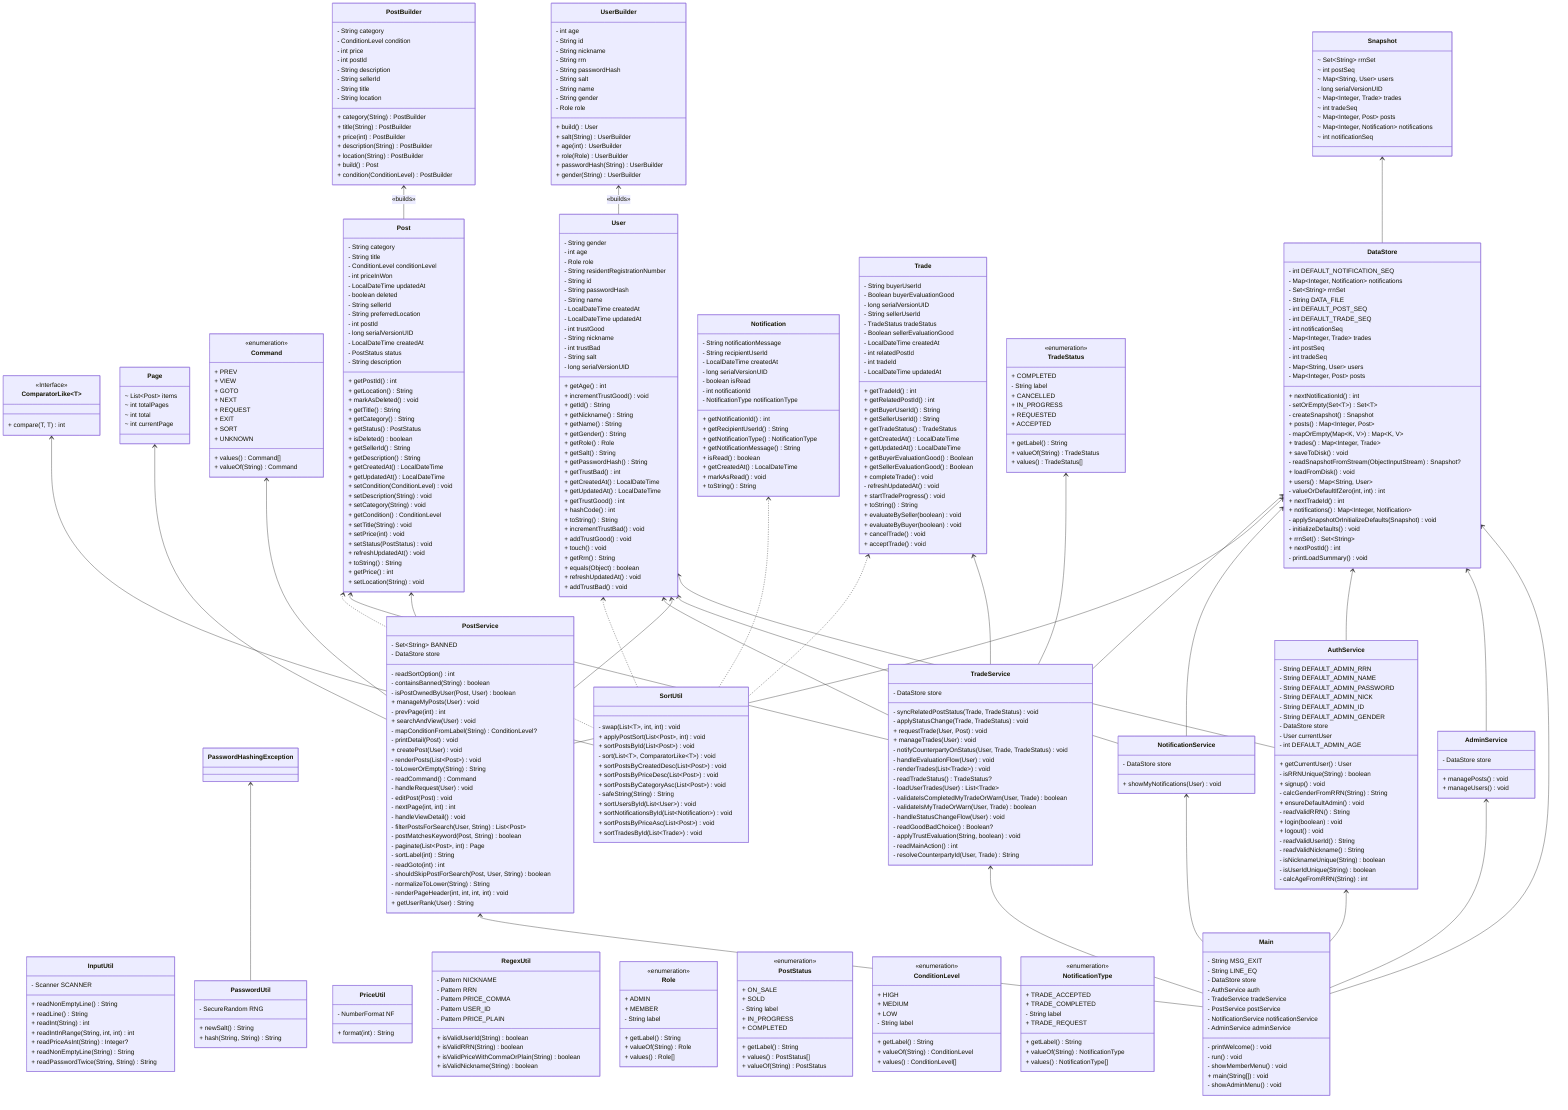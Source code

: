 classDiagram
    direction BT

%% ========== Utilities ==========
    class ComparatorLike~T~ {
        <<Interface>>
        + compare(T, T) int
    }

    class InputUtil {
        + readNonEmptyLine() String
        + readLine() String
        + readInt(String) int
        + readIntInRange(String, int, int) int
        + readPriceAsInt(String) Integer?
        + readNonEmptyLine(String) String
        + readPasswordTwice(String, String) String
        - Scanner SCANNER
    }

    class PasswordHashingException

    class PasswordUtil {
        + newSalt() String
        + hash(String, String) String
        - SecureRandom RNG
    }

    class PriceUtil {
        + format(int) String
        - NumberFormat NF
    }

    class RegexUtil {
        + isValidUserId(String) boolean
        + isValidRRN(String) boolean
        + isValidPriceWithCommaOrPlain(String) boolean
        + isValidNickname(String) boolean
        - Pattern NICKNAME
        - Pattern RRN
        - Pattern PRICE_COMMA
        - Pattern USER_ID
        - Pattern PRICE_PLAIN
    }

    class SortUtil {
        - swap(List~T~, int, int) void
        + applyPostSort(List~Post~, int) void
        + sortPostsById(List~Post~) void
        - sort(List~T~, ComparatorLike~T~) void
        + sortPostsByCreatedDesc(List~Post~) void
        + sortPostsByPriceDesc(List~Post~) void
        + sortPostsByCategoryAsc(List~Post~) void
        - safeString(String) String
        + sortUsersById(List~User~) void
        + sortNotificationsById(List~Notification~) void
        + sortPostsByPriceAsc(List~Post~) void
        + sortTradesById(List~Trade~) void
    }

%% utility relationships
    SortUtil --> ComparatorLike~T~
    PasswordUtil --> PasswordHashingException

%% ========== Services ==========
    class AdminService {
        + managePosts() void
        + manageUsers() void
        - DataStore store
    }

    class AuthService {
        + getCurrentUser() User
        - isRRNUnique(String) boolean
        + signup() void
        - calcGenderFromRRN(String) String
        + ensureDefaultAdmin() void
        - readValidRRN() String
        + login(boolean) void
        + logout() void
        - readValidUserId() String
        - readValidNickname() String
        - isNicknameUnique(String) boolean
        - isUserIdUnique(String) boolean
        - calcAgeFromRRN(String) int
        - String DEFAULT_ADMIN_RRN
        - String DEFAULT_ADMIN_NAME
        - String DEFAULT_ADMIN_PASSWORD
        - String DEFAULT_ADMIN_NICK
        - String DEFAULT_ADMIN_ID
        - String DEFAULT_ADMIN_GENDER
        - DataStore store
        - User currentUser
        - int DEFAULT_ADMIN_AGE
    }

    class NotificationService {
        + showMyNotifications(User) void
        - DataStore store
    }

    class Page {
        ~ List~Post~ items
        ~ int totalPages
        ~ int total
        ~ int currentPage
    }

    class PostService {
        - readSortOption() int
        - containsBanned(String) boolean
        - isPostOwnedByUser(Post, User) boolean
        + manageMyPosts(User) void
        - prevPage(int) int
        + searchAndView(User) void
        - mapConditionFromLabel(String) ConditionLevel?
        - printDetail(Post) void
        + createPost(User) void
        - renderPosts(List~Post~) void
        - toLowerOrEmpty(String) String
        - readCommand() Command
        - handleRequest(User) void
        - editPost(Post) void
        - nextPage(int, int) int
        - handleViewDetail() void
        - filterPostsForSearch(User, String) List~Post~
        - postMatchesKeyword(Post, String) boolean
        - paginate(List~Post~, int) Page
        - sortLabel(int) String
        - readGoto(int) int
        - shouldSkipPostForSearch(Post, User, String) boolean
        - normalizeToLower(String) String
        - renderPageHeader(int, int, int, int) void
        + getUserRank(User) String
        - Set~String~ BANNED
        - DataStore store
    }

    class TradeService {
        - syncRelatedPostStatus(Trade, TradeStatus) void
        - applyStatusChange(Trade, TradeStatus) void
        + requestTrade(User, Post) void
        + manageTrades(User) void
        - notifyCounterpartyOnStatus(User, Trade, TradeStatus) void
        - handleEvaluationFlow(User) void
        - renderTrades(List~Trade~) void
        - readTradeStatus() TradeStatus?
        - loadUserTrades(User) List~Trade~
        - validateIsCompletedMyTradeOrWarn(User, Trade) boolean
        - validateIsMyTradeOrWarn(User, Trade) boolean
        - handleStatusChangeFlow(User) void
        - readGoodBadChoice() Boolean?
        - applyTrustEvaluation(String, boolean) void
        - readMainAction() int
        - resolveCounterpartyId(User, Trade) String
        - DataStore store
    }

    class Command {
        <<enumeration>>
        + values() Command[]
        + valueOf(String) Command
        +  PREV
        +  VIEW
        +  GOTO
        +  NEXT
        +  REQUEST
        +  EXIT
        +  SORT
        +  UNKNOWN
    }

%% ========== Domain ==========
    class User {
        + getAge() int
        + incrementTrustGood() void
        + getId() String
        + getNickname() String
        + getName() String
        + getGender() String
        + getRole() Role
        + getSalt() String
        + getPasswordHash() String
        + getTrustBad() int
        + getCreatedAt() LocalDateTime
        + getUpdatedAt() LocalDateTime
        + getTrustGood() int
        + hashCode() int
        + toString() String
        + incrementTrustBad() void
        + addTrustGood() void
        + touch() void
        + getRrn() String
        + equals(Object) boolean
        + refreshUpdatedAt() void
        + addTrustBad() void
        - String gender
        - int age
        - Role role
        - String residentRegistrationNumber
        - String id
        - String passwordHash
        - String name
        - LocalDateTime createdAt
        - LocalDateTime updatedAt
        - int trustGood
        - String nickname
        - int trustBad
        - String salt
        - long serialVersionUID
    }

    class Role {
        <<enumeration>>
        + getLabel() String
        + valueOf(String) Role
        + values() Role[]
        +  ADMIN
        +  MEMBER
        - String label
    }

    class Post {
        + getPostId() int
        + getLocation() String
        + markAsDeleted() void
        + getTitle() String
        + getCategory() String
        + getStatus() PostStatus
        + isDeleted() boolean
        + getSellerId() String
        + getDescription() String
        + getCreatedAt() LocalDateTime
        + getUpdatedAt() LocalDateTime
        + setCondition(ConditionLevel) void
        + setDescription(String) void
        + setCategory(String) void
        + getCondition() ConditionLevel
        + setTitle(String) void
        + setPrice(int) void
        + setStatus(PostStatus) void
        + refreshUpdatedAt() void
        + toString() String
        + getPrice() int
        + setLocation(String) void
        - String category
        - String title
        - ConditionLevel conditionLevel
        - int priceInWon
        - LocalDateTime updatedAt
        - boolean deleted
        - String sellerId
        - String preferredLocation
        - int postId
        - long serialVersionUID
        - LocalDateTime createdAt
        - PostStatus status
        - String description
    }

    class PostStatus {
        <<enumeration>>
        + getLabel() String
        + values() PostStatus[]
        + valueOf(String) PostStatus
        +  ON_SALE
        +  SOLD
        - String label
        +  IN_PROGRESS
        +  COMPLETED
    }

    class ConditionLevel {
        <<enumeration>>
        + getLabel() String
        + valueOf(String) ConditionLevel
        + values() ConditionLevel[]
        +  HIGH
        +  MEDIUM
        +  LOW
        - String label
    }

    class Notification {
        + getNotificationId() int
        + getRecipientUserId() String
        + getNotificationType() NotificationType
        + getNotificationMessage() String
        + isRead() boolean
        + getCreatedAt() LocalDateTime
        + markAsRead() void
        + toString() String
        - String notificationMessage
        - String recipientUserId
        - LocalDateTime createdAt
        - long serialVersionUID
        - boolean isRead
        - int notificationId
        - NotificationType notificationType
    }

    class NotificationType {
        <<enumeration>>
        + getLabel() String
        + valueOf(String) NotificationType
        + values() NotificationType[]
        +  TRADE_ACCEPTED
        +  TRADE_COMPLETED
        - String label
        +  TRADE_REQUEST
    }

    class Trade {
        + getTradeId() int
        + getRelatedPostId() int
        + getBuyerUserId() String
        + getSellerUserId() String
        + getTradeStatus() TradeStatus
        + getCreatedAt() LocalDateTime
        + getUpdatedAt() LocalDateTime
        + getBuyerEvaluationGood() Boolean
        + getSellerEvaluationGood() Boolean
        + completeTrade() void
        - refreshUpdatedAt() void
        + startTradeProgress() void
        + toString() String
        + evaluateBySeller(boolean) void
        + evaluateByBuyer(boolean) void
        + cancelTrade() void
        + acceptTrade() void
        - String buyerUserId
        - Boolean buyerEvaluationGood
        - long serialVersionUID
        - String sellerUserId
        - TradeStatus tradeStatus
        - Boolean sellerEvaluationGood
        - LocalDateTime createdAt
        - int relatedPostId
        - int tradeId
        - LocalDateTime updatedAt
    }

    class TradeStatus {
        <<enumeration>>
        + getLabel() String
        + valueOf(String) TradeStatus
        + values() TradeStatus[]
        +  COMPLETED
        - String label
        +  CANCELLED
        +  IN_PROGRESS
        +  REQUESTED
        +  ACCEPTED
    }

%% ==== Builder classes (alias to avoid name clash) ====
    class UserBuilder {
        + build() User
        + salt(String) UserBuilder
        + age(int) UserBuilder
        + role(Role) UserBuilder
        + passwordHash(String) UserBuilder
        + gender(String) UserBuilder
        - int age
        - String id
        - String nickname
        - String rrn
        - String passwordHash
        - String salt
        - String name
        - String gender
        - Role role
    }

    class PostBuilder {
        + category(String) PostBuilder
        + title(String) PostBuilder
        + price(int) PostBuilder
        + description(String) PostBuilder
        + location(String) PostBuilder
        + build() Post
        + condition(ConditionLevel) PostBuilder
        - String category
        - ConditionLevel condition
        - int price
        - int postId
        - String description
        - String sellerId
        - String title
        - String location
    }

%% ========== Infra / App ==========
    class DataStore {
        + nextNotificationId() int
        - setOrEmpty(Set~T~) Set~T~
        - createSnapshot() Snapshot
        + posts() Map~Integer, Post~
        - mapOrEmpty(Map~K, V~) Map~K, V~
        + trades() Map~Integer, Trade~
        + saveToDisk() void
        - readSnapshotFromStream(ObjectInputStream) Snapshot?
        + loadFromDisk() void
        + users() Map~String, User~
        - valueOrDefaultIfZero(int, int) int
        + nextTradeId() int
        + notifications() Map~Integer, Notification~
        - applySnapshotOrInitializeDefaults(Snapshot) void
        - initializeDefaults() void
        + rrnSet() Set~String~
        + nextPostId() int
        - printLoadSummary() void
        - int DEFAULT_NOTIFICATION_SEQ
        - Map~Integer, Notification~ notifications
        - Set~String~ rrnSet
        - String DATA_FILE
        - int DEFAULT_POST_SEQ
        - int DEFAULT_TRADE_SEQ
        - int notificationSeq
        - Map~Integer, Trade~ trades
        - int postSeq
        - int tradeSeq
        - Map~String, User~ users
        - Map~Integer, Post~ posts
    }

    class Snapshot {
        ~ Set~String~ rrnSet
        ~ int postSeq
        ~ Map~String, User~ users
        - long serialVersionUID
        ~ Map~Integer, Trade~ trades
        ~ int tradeSeq
        ~ Map~Integer, Post~ posts
        ~ Map~Integer, Notification~ notifications
        ~ int notificationSeq
    }

    class Main {
        - printWelcome() void
        - run() void
        - showMemberMenu() void
        + main(String[]) void
        - showAdminMenu() void
        - String MSG_EXIT
        - String LINE_EQ
        - DataStore store
        - AuthService auth
        - TradeService tradeService
        - PostService postService
        - NotificationService notificationService
        - AdminService adminService
    }

%% ========== Relationships ==========
    User --> UserBuilder : «builds»
    Post --> PostBuilder : «builds»

    DataStore --> Snapshot

    Main --> DataStore
    Main --> AuthService
    Main --> TradeService
    Main --> PostService
    Main --> NotificationService
    Main --> AdminService

%% Service dependencies
    AdminService --> DataStore
    AuthService --> DataStore
    AuthService --> User
    NotificationService --> DataStore
    NotificationService --> User
    PostService --> DataStore
    PostService --> Command
    PostService --> Page
    PostService --> Post
    PostService --> User
    TradeService --> DataStore
    TradeService --> TradeStatus
    TradeService --> Trade
    TradeService --> Post
    TradeService --> User

%% Optional: show SortUtil's domain targets (pure helpers)
    SortUtil ..> Post
    SortUtil ..> User
    SortUtil ..> Notification
    SortUtil ..> Trade